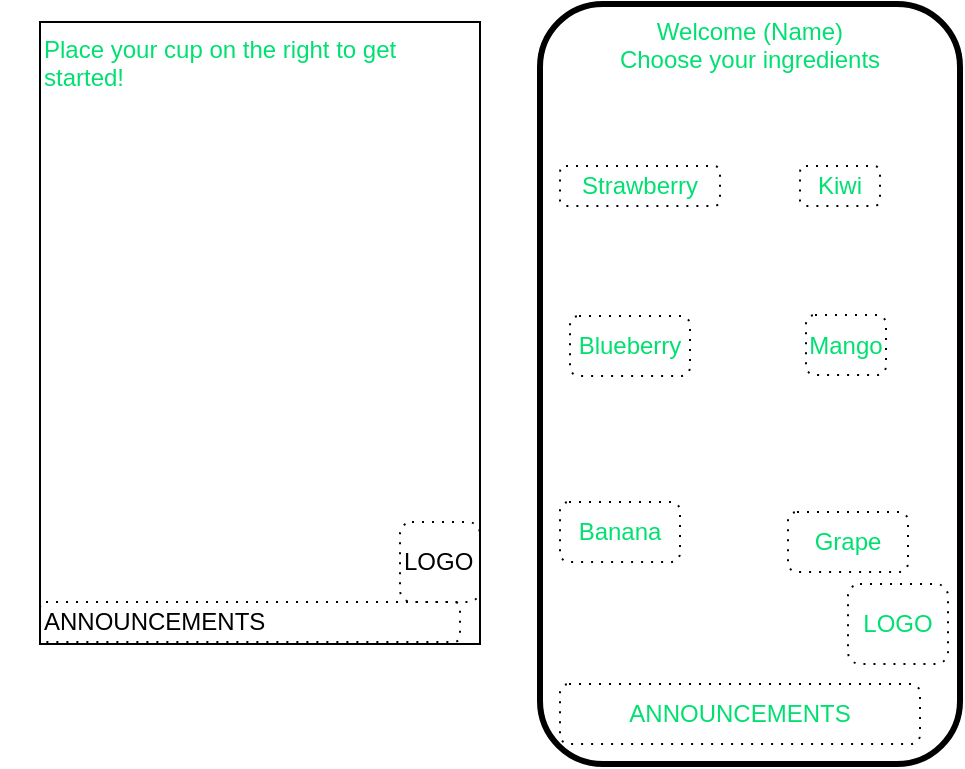 <mxfile version="12.1.4" type="github" pages="3">
  <diagram id="vnAJTbzXTNaGm4R2M7Tw" name="GUI Design">
    <mxGraphModel dx="1648" dy="1848" grid="1" gridSize="10" guides="1" tooltips="1" connect="1" arrows="1" fold="1" page="1" pageScale="1" pageWidth="850" pageHeight="1100" math="0" shadow="0">
      <root>
        <mxCell id="0"/>
        <mxCell id="1" parent="0"/>
        <mxCell id="ZuZDDEVdr5Cutukgd9yc-8" value="" style="shape=image;imageAspect=0;aspect=fixed;verticalLabelPosition=bottom;verticalAlign=top;fillColor=none;fontFamily=Helvetica;align=left;image=http://c1.peakpx.com/wallpaper/608/288/972/kiwi-coctail-kefir-fruit-kiwi-food-wallpaper-preview.jpg;" parent="1" vertex="1">
          <mxGeometry y="143" width="174" height="116" as="geometry"/>
        </mxCell>
        <mxCell id="ZuZDDEVdr5Cutukgd9yc-7" value="" style="shape=image;imageAspect=0;aspect=fixed;verticalLabelPosition=bottom;verticalAlign=top;fillColor=none;fontFamily=Helvetica;align=left;image=https://get.pxhere.com/photo/white-fruit-isolated-ripe-meal-food-red-cooking-ingredient-produce-natural-fresh-drink-gourmet-healthy-snack-strawberry-tomato-smoothie-juice-vitamin-nutrition-vegetables-seasonal-vegetarian-strawberries-diet-edible-gastronomy-organic-beverages-filled-milkshake-non-alcoholic-beverage-1105913.jpg;resizeWidth=1;" parent="1" vertex="1">
          <mxGeometry x="120" y="143" width="174" height="115" as="geometry"/>
        </mxCell>
        <mxCell id="ZuZDDEVdr5Cutukgd9yc-6" value="&lt;font color=&quot;#00e070&quot;&gt;Place your cup on the right to get started!&lt;/font&gt;" style="rounded=0;whiteSpace=wrap;html=1;fillColor=none;fontFamily=Helvetica;align=left;verticalAlign=top;" parent="1" vertex="1">
          <mxGeometry x="20" y="9" width="220" height="311" as="geometry"/>
        </mxCell>
        <mxCell id="ZuZDDEVdr5Cutukgd9yc-11" value="LOGO" style="shape=ext;rounded=1;html=1;whiteSpace=wrap;dashed=1;dashPattern=1 4;fillColor=none;fontFamily=Helvetica;align=left;" parent="1" vertex="1">
          <mxGeometry x="200" y="259" width="40" height="40" as="geometry"/>
        </mxCell>
        <mxCell id="ZuZDDEVdr5Cutukgd9yc-12" value="ANNOUNCEMENTS" style="shape=ext;rounded=1;html=1;whiteSpace=wrap;dashed=1;dashPattern=1 4;fillColor=none;fontFamily=Helvetica;align=left;" parent="1" vertex="1">
          <mxGeometry x="20" y="299" width="210" height="20" as="geometry"/>
        </mxCell>
        <mxCell id="ZuZDDEVdr5Cutukgd9yc-14" value="Welcome (Name)&lt;br&gt;Choose your ingredients" style="shape=ext;rounded=1;html=1;whiteSpace=wrap;strokeWidth=3;fillColor=none;fontFamily=Helvetica;align=center;fontColor=#00E070;verticalAlign=top;" parent="1" vertex="1">
          <mxGeometry x="270" width="210" height="380" as="geometry"/>
        </mxCell>
        <mxCell id="ZuZDDEVdr5Cutukgd9yc-15" value="" style="shape=image;imageAspect=0;aspect=fixed;verticalLabelPosition=bottom;verticalAlign=top;fillColor=none;fontFamily=Helvetica;fontColor=#00E070;align=center;image=https://images.pexels.com/photos/59945/strawberry-fruit-delicious-red-59945.jpeg?cs=srgb&amp;dl=close-up-food-fruit-59945.jpg&amp;fm=jpg;" parent="1" vertex="1">
          <mxGeometry x="280" y="44" width="70" height="47" as="geometry"/>
        </mxCell>
        <mxCell id="ZuZDDEVdr5Cutukgd9yc-16" value="Strawberry" style="shape=ext;rounded=1;html=1;whiteSpace=wrap;dashed=1;dashPattern=1 4;fillColor=none;fontFamily=Helvetica;fontColor=#00E070;align=center;" parent="1" vertex="1">
          <mxGeometry x="280" y="81" width="80" height="20" as="geometry"/>
        </mxCell>
        <mxCell id="ZuZDDEVdr5Cutukgd9yc-17" value="" style="shape=image;imageAspect=0;aspect=fixed;verticalLabelPosition=bottom;verticalAlign=top;fillColor=none;fontFamily=Helvetica;fontColor=#00E070;align=center;image=https://live.staticflickr.com/4893/33038040618_4d28d753be_b.jpg;" parent="1" vertex="1">
          <mxGeometry x="400" y="45" width="54" height="36" as="geometry"/>
        </mxCell>
        <mxCell id="ZuZDDEVdr5Cutukgd9yc-18" value="Kiwi" style="shape=ext;rounded=1;html=1;whiteSpace=wrap;dashed=1;dashPattern=1 4;fillColor=none;fontFamily=Helvetica;fontColor=#00E070;align=center;" parent="1" vertex="1">
          <mxGeometry x="400" y="81" width="40" height="20" as="geometry"/>
        </mxCell>
        <mxCell id="ZuZDDEVdr5Cutukgd9yc-19" value="" style="shape=image;imageAspect=0;aspect=fixed;verticalLabelPosition=bottom;verticalAlign=top;fillColor=none;fontFamily=Helvetica;fontColor=#00E070;align=center;image=https://cdn.pixabay.com/photo/2014/11/20/13/54/blueberry-539135_960_720.png;" parent="1" vertex="1">
          <mxGeometry x="280" y="110" width="73" height="50" as="geometry"/>
        </mxCell>
        <mxCell id="ZuZDDEVdr5Cutukgd9yc-20" value="Blueberry" style="shape=ext;rounded=1;html=1;whiteSpace=wrap;dashed=1;dashPattern=1 4;fillColor=none;fontFamily=Helvetica;fontColor=#00E070;align=center;" parent="1" vertex="1">
          <mxGeometry x="285" y="156" width="60" height="30" as="geometry"/>
        </mxCell>
        <mxCell id="ZuZDDEVdr5Cutukgd9yc-21" value="" style="shape=image;imageAspect=0;aspect=fixed;verticalLabelPosition=bottom;verticalAlign=top;fillColor=none;fontFamily=Helvetica;fontColor=#00E070;align=center;image=https://upload.wikimedia.org/wikipedia/commons/4/40/Mango_4.jpg;" parent="1" vertex="1">
          <mxGeometry x="396" y="114.5" width="48" height="40" as="geometry"/>
        </mxCell>
        <mxCell id="ZuZDDEVdr5Cutukgd9yc-23" value="Mango" style="shape=ext;rounded=1;html=1;whiteSpace=wrap;dashed=1;dashPattern=1 4;fillColor=none;fontFamily=Helvetica;fontColor=#00E070;align=center;" parent="1" vertex="1">
          <mxGeometry x="403" y="155.5" width="40" height="30" as="geometry"/>
        </mxCell>
        <mxCell id="ZuZDDEVdr5Cutukgd9yc-24" value="" style="shape=image;imageAspect=0;aspect=fixed;verticalLabelPosition=bottom;verticalAlign=top;fillColor=none;fontFamily=Helvetica;fontColor=#00E070;align=center;image=https://upload.wikimedia.org/wikipedia/commons/8/8a/Banana-Single.jpg;" parent="1" vertex="1">
          <mxGeometry x="285" y="206" width="49" height="43" as="geometry"/>
        </mxCell>
        <mxCell id="ZuZDDEVdr5Cutukgd9yc-25" value="Banana" style="shape=ext;rounded=1;html=1;whiteSpace=wrap;dashed=1;dashPattern=1 4;fillColor=none;fontFamily=Helvetica;fontColor=#00E070;align=center;" parent="1" vertex="1">
          <mxGeometry x="280" y="249" width="60" height="30" as="geometry"/>
        </mxCell>
        <mxCell id="ZuZDDEVdr5Cutukgd9yc-26" value="" style="shape=image;imageAspect=0;aspect=fixed;verticalLabelPosition=bottom;verticalAlign=top;fillColor=none;fontFamily=Helvetica;fontColor=#00E070;align=center;image=http://res.freestockphotos.biz/pictures/10/10054-a-bunch-of-grapes-isolated-on-a-white-background-pv.jpg;" parent="1" vertex="1">
          <mxGeometry x="400" y="204" width="40" height="60" as="geometry"/>
        </mxCell>
        <mxCell id="ZuZDDEVdr5Cutukgd9yc-27" value="Grape" style="shape=ext;rounded=1;html=1;whiteSpace=wrap;dashed=1;dashPattern=1 4;fillColor=none;fontFamily=Helvetica;fontColor=#00E070;align=center;" parent="1" vertex="1">
          <mxGeometry x="394" y="254" width="60" height="30" as="geometry"/>
        </mxCell>
        <mxCell id="ZuZDDEVdr5Cutukgd9yc-28" value="LOGO" style="shape=ext;rounded=1;html=1;whiteSpace=wrap;dashed=1;dashPattern=1 4;fillColor=none;fontFamily=Helvetica;fontColor=#00E070;align=center;" parent="1" vertex="1">
          <mxGeometry x="424" y="290" width="50" height="40" as="geometry"/>
        </mxCell>
        <mxCell id="ZuZDDEVdr5Cutukgd9yc-29" value="ANNOUNCEMENTS" style="shape=ext;rounded=1;html=1;whiteSpace=wrap;dashed=1;dashPattern=1 4;fillColor=none;fontFamily=Helvetica;fontColor=#00E070;align=center;" parent="1" vertex="1">
          <mxGeometry x="280" y="340" width="180" height="30" as="geometry"/>
        </mxCell>
      </root>
    </mxGraphModel>
  </diagram>
  <diagram id="-thM3_jWUVVgfu3gWeLv" name="Suggestion App Design">
    <mxGraphModel dx="1648" dy="748" grid="1" gridSize="10" guides="1" tooltips="1" connect="1" arrows="1" fold="1" page="1" pageScale="1" pageWidth="850" pageHeight="1100" math="0" shadow="0">
      <root>
        <mxCell id="1Uwp-OTT9pAQVGyGDvkQ-0"/>
        <mxCell id="1Uwp-OTT9pAQVGyGDvkQ-1" parent="1Uwp-OTT9pAQVGyGDvkQ-0"/>
      </root>
    </mxGraphModel>
  </diagram>
  <diagram id="PCz0cka9WuT_1HynQPXI" name="Software Design">
    <mxGraphModel dx="1408" dy="748" grid="1" gridSize="10" guides="1" tooltips="1" connect="1" arrows="1" fold="1" page="1" pageScale="1" pageWidth="850" pageHeight="1100" math="0" shadow="0">
      <root>
        <mxCell id="17n05s_DPcVjZOHsSFnq-0"/>
        <mxCell id="17n05s_DPcVjZOHsSFnq-1" parent="17n05s_DPcVjZOHsSFnq-0"/>
        <mxCell id="17n05s_DPcVjZOHsSFnq-5" value="" style="verticalLabelPosition=bottom;verticalAlign=top;html=1;shadow=0;dashed=0;strokeWidth=1;shape=mxgraph.ios.iPhone;bgStyle=bgGreen;fillColor=#aaaaaa;" vertex="1" parent="17n05s_DPcVjZOHsSFnq-1">
          <mxGeometry x="210" y="510" width="200" height="400" as="geometry"/>
        </mxCell>
        <mxCell id="17n05s_DPcVjZOHsSFnq-9" style="edgeStyle=orthogonalEdgeStyle;rounded=0;orthogonalLoop=1;jettySize=auto;html=1;exitX=0;exitY=0.5;exitDx=0;exitDy=0;entryX=1;entryY=0.5;entryDx=0;entryDy=0;" edge="1" parent="17n05s_DPcVjZOHsSFnq-1" source="17n05s_DPcVjZOHsSFnq-2" target="17n05s_DPcVjZOHsSFnq-4">
          <mxGeometry relative="1" as="geometry"/>
        </mxCell>
        <mxCell id="17n05s_DPcVjZOHsSFnq-31" style="edgeStyle=orthogonalEdgeStyle;rounded=0;orthogonalLoop=1;jettySize=auto;html=1;exitX=1;exitY=0.25;exitDx=0;exitDy=0;fontSize=16;" edge="1" parent="17n05s_DPcVjZOHsSFnq-1" source="17n05s_DPcVjZOHsSFnq-2" target="17n05s_DPcVjZOHsSFnq-30">
          <mxGeometry relative="1" as="geometry"/>
        </mxCell>
        <mxCell id="17n05s_DPcVjZOHsSFnq-2" value="Mobile MetaMask wallet&lt;br&gt;unique userID&lt;br&gt;Sign In&lt;br&gt;Payments" style="rounded=0;whiteSpace=wrap;html=1;" vertex="1" parent="17n05s_DPcVjZOHsSFnq-1">
          <mxGeometry x="250" y="590" width="120" height="110" as="geometry"/>
        </mxCell>
        <mxCell id="17n05s_DPcVjZOHsSFnq-4" value="Ethereum&lt;br&gt;Ropsten Test Network" style="rounded=0;whiteSpace=wrap;html=1;" vertex="1" parent="17n05s_DPcVjZOHsSFnq-1">
          <mxGeometry x="20" y="570" width="120" height="60" as="geometry"/>
        </mxCell>
        <mxCell id="17n05s_DPcVjZOHsSFnq-10" value="&lt;ul&gt;&lt;li&gt;Payments&lt;/li&gt;&lt;li&gt;User unique validation&lt;/li&gt;&lt;li&gt;Wallet of funds&lt;/li&gt;&lt;/ul&gt;" style="text;html=1;strokeColor=none;fillColor=none;align=left;verticalAlign=middle;whiteSpace=wrap;rounded=0;" vertex="1" parent="17n05s_DPcVjZOHsSFnq-1">
          <mxGeometry x="10" y="650" width="180" height="20" as="geometry"/>
        </mxCell>
        <mxCell id="17n05s_DPcVjZOHsSFnq-12" value="&lt;ul&gt;&lt;li&gt;Scans barcode&lt;/li&gt;&lt;li&gt;UserID sent with transaction&lt;/li&gt;&lt;/ul&gt;" style="text;html=1;strokeColor=none;fillColor=none;align=left;verticalAlign=middle;whiteSpace=wrap;rounded=0;" vertex="1" parent="17n05s_DPcVjZOHsSFnq-1">
          <mxGeometry x="455" y="440" width="170" height="20" as="geometry"/>
        </mxCell>
        <mxCell id="17n05s_DPcVjZOHsSFnq-14" value="Selection" style="text;html=1;strokeColor=none;fillColor=none;align=center;verticalAlign=middle;whiteSpace=wrap;rounded=0;fontSize=24;fontStyle=1" vertex="1" parent="17n05s_DPcVjZOHsSFnq-1">
          <mxGeometry x="60" y="10" width="40" height="20" as="geometry"/>
        </mxCell>
        <mxCell id="17n05s_DPcVjZOHsSFnq-15" value="" style="verticalLabelPosition=bottom;verticalAlign=top;html=1;shadow=0;dashed=0;strokeWidth=1;shape=mxgraph.ios.iBgFlat;strokeColor=#18211b;fillColor=#1f2923;fontSize=24;align=center;" vertex="1" parent="17n05s_DPcVjZOHsSFnq-1">
          <mxGeometry x="52.5" y="100" width="175" height="280" as="geometry"/>
        </mxCell>
        <mxCell id="17n05s_DPcVjZOHsSFnq-16" value="GUI" style="text;html=1;strokeColor=none;fillColor=none;align=center;verticalAlign=middle;whiteSpace=wrap;rounded=0;fontSize=16;" vertex="1" parent="17n05s_DPcVjZOHsSFnq-1">
          <mxGeometry x="110" y="70" width="40" height="20" as="geometry"/>
        </mxCell>
        <mxCell id="17n05s_DPcVjZOHsSFnq-32" style="edgeStyle=orthogonalEdgeStyle;rounded=0;orthogonalLoop=1;jettySize=auto;html=1;exitX=1;exitY=0.5;exitDx=0;exitDy=0;entryX=0;entryY=0.5;entryDx=0;entryDy=0;fontSize=16;" edge="1" parent="17n05s_DPcVjZOHsSFnq-1" source="17n05s_DPcVjZOHsSFnq-17" target="17n05s_DPcVjZOHsSFnq-30">
          <mxGeometry relative="1" as="geometry"/>
        </mxCell>
        <mxCell id="17n05s_DPcVjZOHsSFnq-17" value="Click pay" style="rounded=0;whiteSpace=wrap;html=1;fontSize=16;align=center;" vertex="1" parent="17n05s_DPcVjZOHsSFnq-1">
          <mxGeometry x="420" y="110" width="120" height="60" as="geometry"/>
        </mxCell>
        <mxCell id="17n05s_DPcVjZOHsSFnq-19" style="edgeStyle=orthogonalEdgeStyle;rounded=0;orthogonalLoop=1;jettySize=auto;html=1;exitX=1;exitY=0.5;exitDx=0;exitDy=0;entryX=0;entryY=0.5;entryDx=0;entryDy=0;fontSize=16;" edge="1" parent="17n05s_DPcVjZOHsSFnq-1" source="17n05s_DPcVjZOHsSFnq-18" target="17n05s_DPcVjZOHsSFnq-17">
          <mxGeometry relative="1" as="geometry"/>
        </mxCell>
        <mxCell id="17n05s_DPcVjZOHsSFnq-18" value="Configure&lt;br&gt;drink" style="rounded=0;whiteSpace=wrap;html=1;fontSize=16;align=center;" vertex="1" parent="17n05s_DPcVjZOHsSFnq-1">
          <mxGeometry x="270" y="110" width="120" height="60" as="geometry"/>
        </mxCell>
        <mxCell id="17n05s_DPcVjZOHsSFnq-20" value="Associate order with UserID" style="rounded=0;whiteSpace=wrap;html=1;fontSize=16;align=center;" vertex="1" parent="17n05s_DPcVjZOHsSFnq-1">
          <mxGeometry x="960" y="110" width="120" height="60" as="geometry"/>
        </mxCell>
        <mxCell id="17n05s_DPcVjZOHsSFnq-24" value="Yes" style="edgeStyle=orthogonalEdgeStyle;rounded=0;orthogonalLoop=1;jettySize=auto;html=1;exitX=1;exitY=0.5;exitDx=0;exitDy=0;exitPerimeter=0;fontSize=16;" edge="1" parent="17n05s_DPcVjZOHsSFnq-1" source="17n05s_DPcVjZOHsSFnq-22" target="17n05s_DPcVjZOHsSFnq-20">
          <mxGeometry relative="1" as="geometry"/>
        </mxCell>
        <mxCell id="17n05s_DPcVjZOHsSFnq-27" value="Timeout" style="edgeStyle=orthogonalEdgeStyle;rounded=0;orthogonalLoop=1;jettySize=auto;html=1;exitX=0.5;exitY=1;exitDx=0;exitDy=0;exitPerimeter=0;entryX=0.5;entryY=0;entryDx=0;entryDy=0;fontSize=16;" edge="1" parent="17n05s_DPcVjZOHsSFnq-1" source="17n05s_DPcVjZOHsSFnq-22" target="17n05s_DPcVjZOHsSFnq-26">
          <mxGeometry relative="1" as="geometry"/>
        </mxCell>
        <mxCell id="17n05s_DPcVjZOHsSFnq-22" value="Payment processed?" style="strokeWidth=2;html=1;shape=mxgraph.flowchart.decision;whiteSpace=wrap;fontSize=16;align=center;" vertex="1" parent="17n05s_DPcVjZOHsSFnq-1">
          <mxGeometry x="770" y="90" width="100" height="100" as="geometry"/>
        </mxCell>
        <mxCell id="17n05s_DPcVjZOHsSFnq-26" value="Error message" style="shape=ext;double=1;rounded=0;whiteSpace=wrap;html=1;fontSize=16;align=center;" vertex="1" parent="17n05s_DPcVjZOHsSFnq-1">
          <mxGeometry x="760" y="300" width="120" height="80" as="geometry"/>
        </mxCell>
        <mxCell id="17n05s_DPcVjZOHsSFnq-33" style="edgeStyle=orthogonalEdgeStyle;rounded=0;orthogonalLoop=1;jettySize=auto;html=1;exitX=1;exitY=0.5;exitDx=0;exitDy=0;entryX=0;entryY=0.5;entryDx=0;entryDy=0;entryPerimeter=0;fontSize=16;" edge="1" parent="17n05s_DPcVjZOHsSFnq-1" source="17n05s_DPcVjZOHsSFnq-30" target="17n05s_DPcVjZOHsSFnq-22">
          <mxGeometry relative="1" as="geometry"/>
        </mxCell>
        <mxCell id="17n05s_DPcVjZOHsSFnq-30" value="Show payment barcode" style="rounded=0;whiteSpace=wrap;html=1;fontSize=16;align=center;" vertex="1" parent="17n05s_DPcVjZOHsSFnq-1">
          <mxGeometry x="580" y="110" width="120" height="60" as="geometry"/>
        </mxCell>
      </root>
    </mxGraphModel>
  </diagram>
</mxfile>
